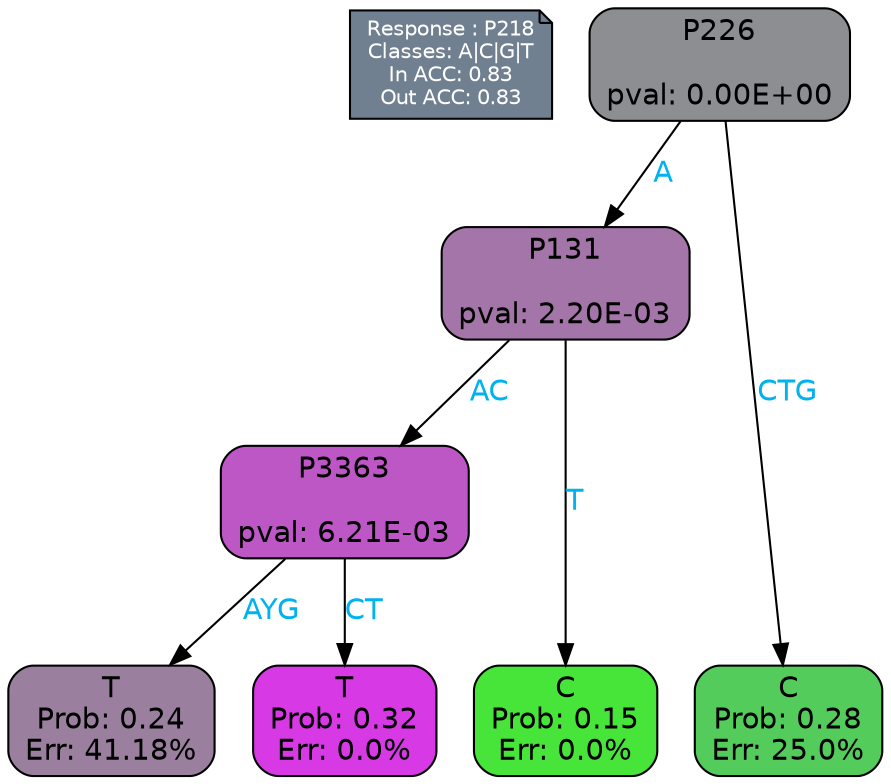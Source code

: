 digraph Tree {
node [shape=box, style="filled, rounded", color="black", fontname=helvetica] ;
graph [ranksep=equally, splines=polylines, bgcolor=transparent, dpi=600] ;
edge [fontname=helvetica] ;
LEGEND [label="Response : P218
Classes: A|C|G|T
In ACC: 0.83
Out ACC: 0.83
",shape=note,align=left,style=filled,fillcolor="slategray",fontcolor="white",fontsize=10];1 [label="P226

pval: 0.00E+00", fillcolor="#8d8e92"] ;
2 [label="P131

pval: 2.20E-03", fillcolor="#a475a8"] ;
3 [label="P3363

pval: 6.21E-03", fillcolor="#bd57c6"] ;
4 [label="T
Prob: 0.24
Err: 41.18%", fillcolor="#9b7f9e"] ;
5 [label="T
Prob: 0.32
Err: 0.0%", fillcolor="#d739e5"] ;
6 [label="C
Prob: 0.15
Err: 0.0%", fillcolor="#47e539"] ;
7 [label="C
Prob: 0.28
Err: 25.0%", fillcolor="#54cc5b"] ;
1 -> 2 [label="A",fontcolor=deepskyblue2] ;
1 -> 7 [label="CTG",fontcolor=deepskyblue2] ;
2 -> 3 [label="AC",fontcolor=deepskyblue2] ;
2 -> 6 [label="T",fontcolor=deepskyblue2] ;
3 -> 4 [label="AYG",fontcolor=deepskyblue2] ;
3 -> 5 [label="CT",fontcolor=deepskyblue2] ;
{rank = same; 4;5;6;7;}{rank = same; LEGEND;1;}}